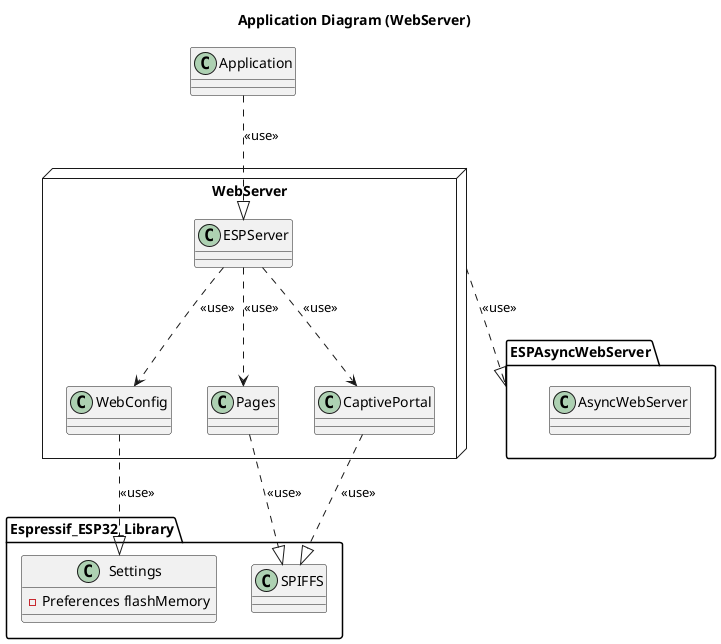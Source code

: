 @startuml
Title Application Diagram (WebServer)

Class Application

package WebServer <<node>>
{
    Class WebConfig
    Class Pages
    Class CaptivePortal

    Application ..|> ESPServer : <<use>>
    ESPServer ..> WebConfig : <<use>>
    ESPServer ..> Pages : <<use>>
    ESPServer ..> CaptivePortal : <<use>>
}

package Espressif_ESP32_Library{
    Class Settings{

        -Preferences flashMemory
    }
    Class SPIFFS

    WebConfig ..|> Settings : <<use>>
    Pages ..|> SPIFFS : <<use>>
    CaptivePortal ..|> SPIFFS : <<use>>
}

package ESPAsyncWebServer <<folder>>
{
    Class AsyncWebServer
}

WebServer ..|> ESPAsyncWebServer : <<use>>

@enduml
